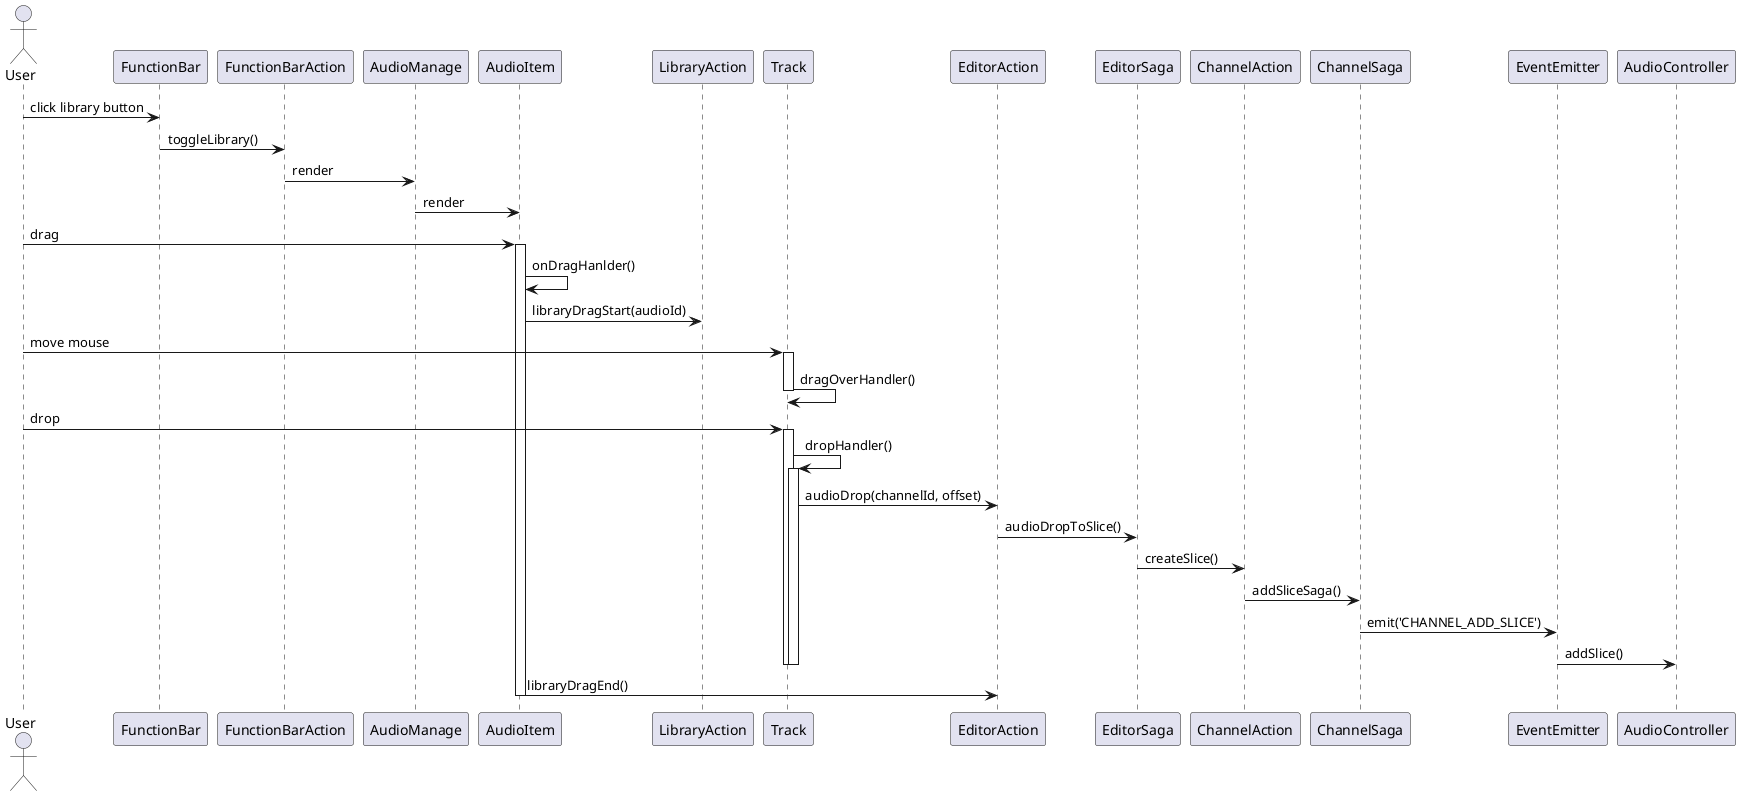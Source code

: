 @startuml
actor User

User -> FunctionBar: click library button
FunctionBar -> FunctionBarAction: toggleLibrary()
FunctionBarAction -> AudioManage: render
AudioManage -> AudioItem: render

User -> AudioItem: drag
activate AudioItem
AudioItem -> AudioItem: onDragHanlder()
AudioItem -> LibraryAction: libraryDragStart(audioId)

User -> Track: move mouse
activate Track
Track -> Track: dragOverHandler()
deactivate

User -> Track: drop
activate Track
Track -> Track: dropHandler()
activate Track
Track -> EditorAction: audioDrop(channelId, offset)
EditorAction -> EditorSaga: audioDropToSlice()
EditorSaga -> ChannelAction: createSlice()
ChannelAction -> ChannelSaga: addSliceSaga()
ChannelSaga -> EventEmitter: emit('CHANNEL_ADD_SLICE')
EventEmitter -> AudioController: addSlice()
deactivate Track
deactivate Track

AudioItem -> EditorAction: libraryDragEnd()
deactivate AudioItem


@enduml